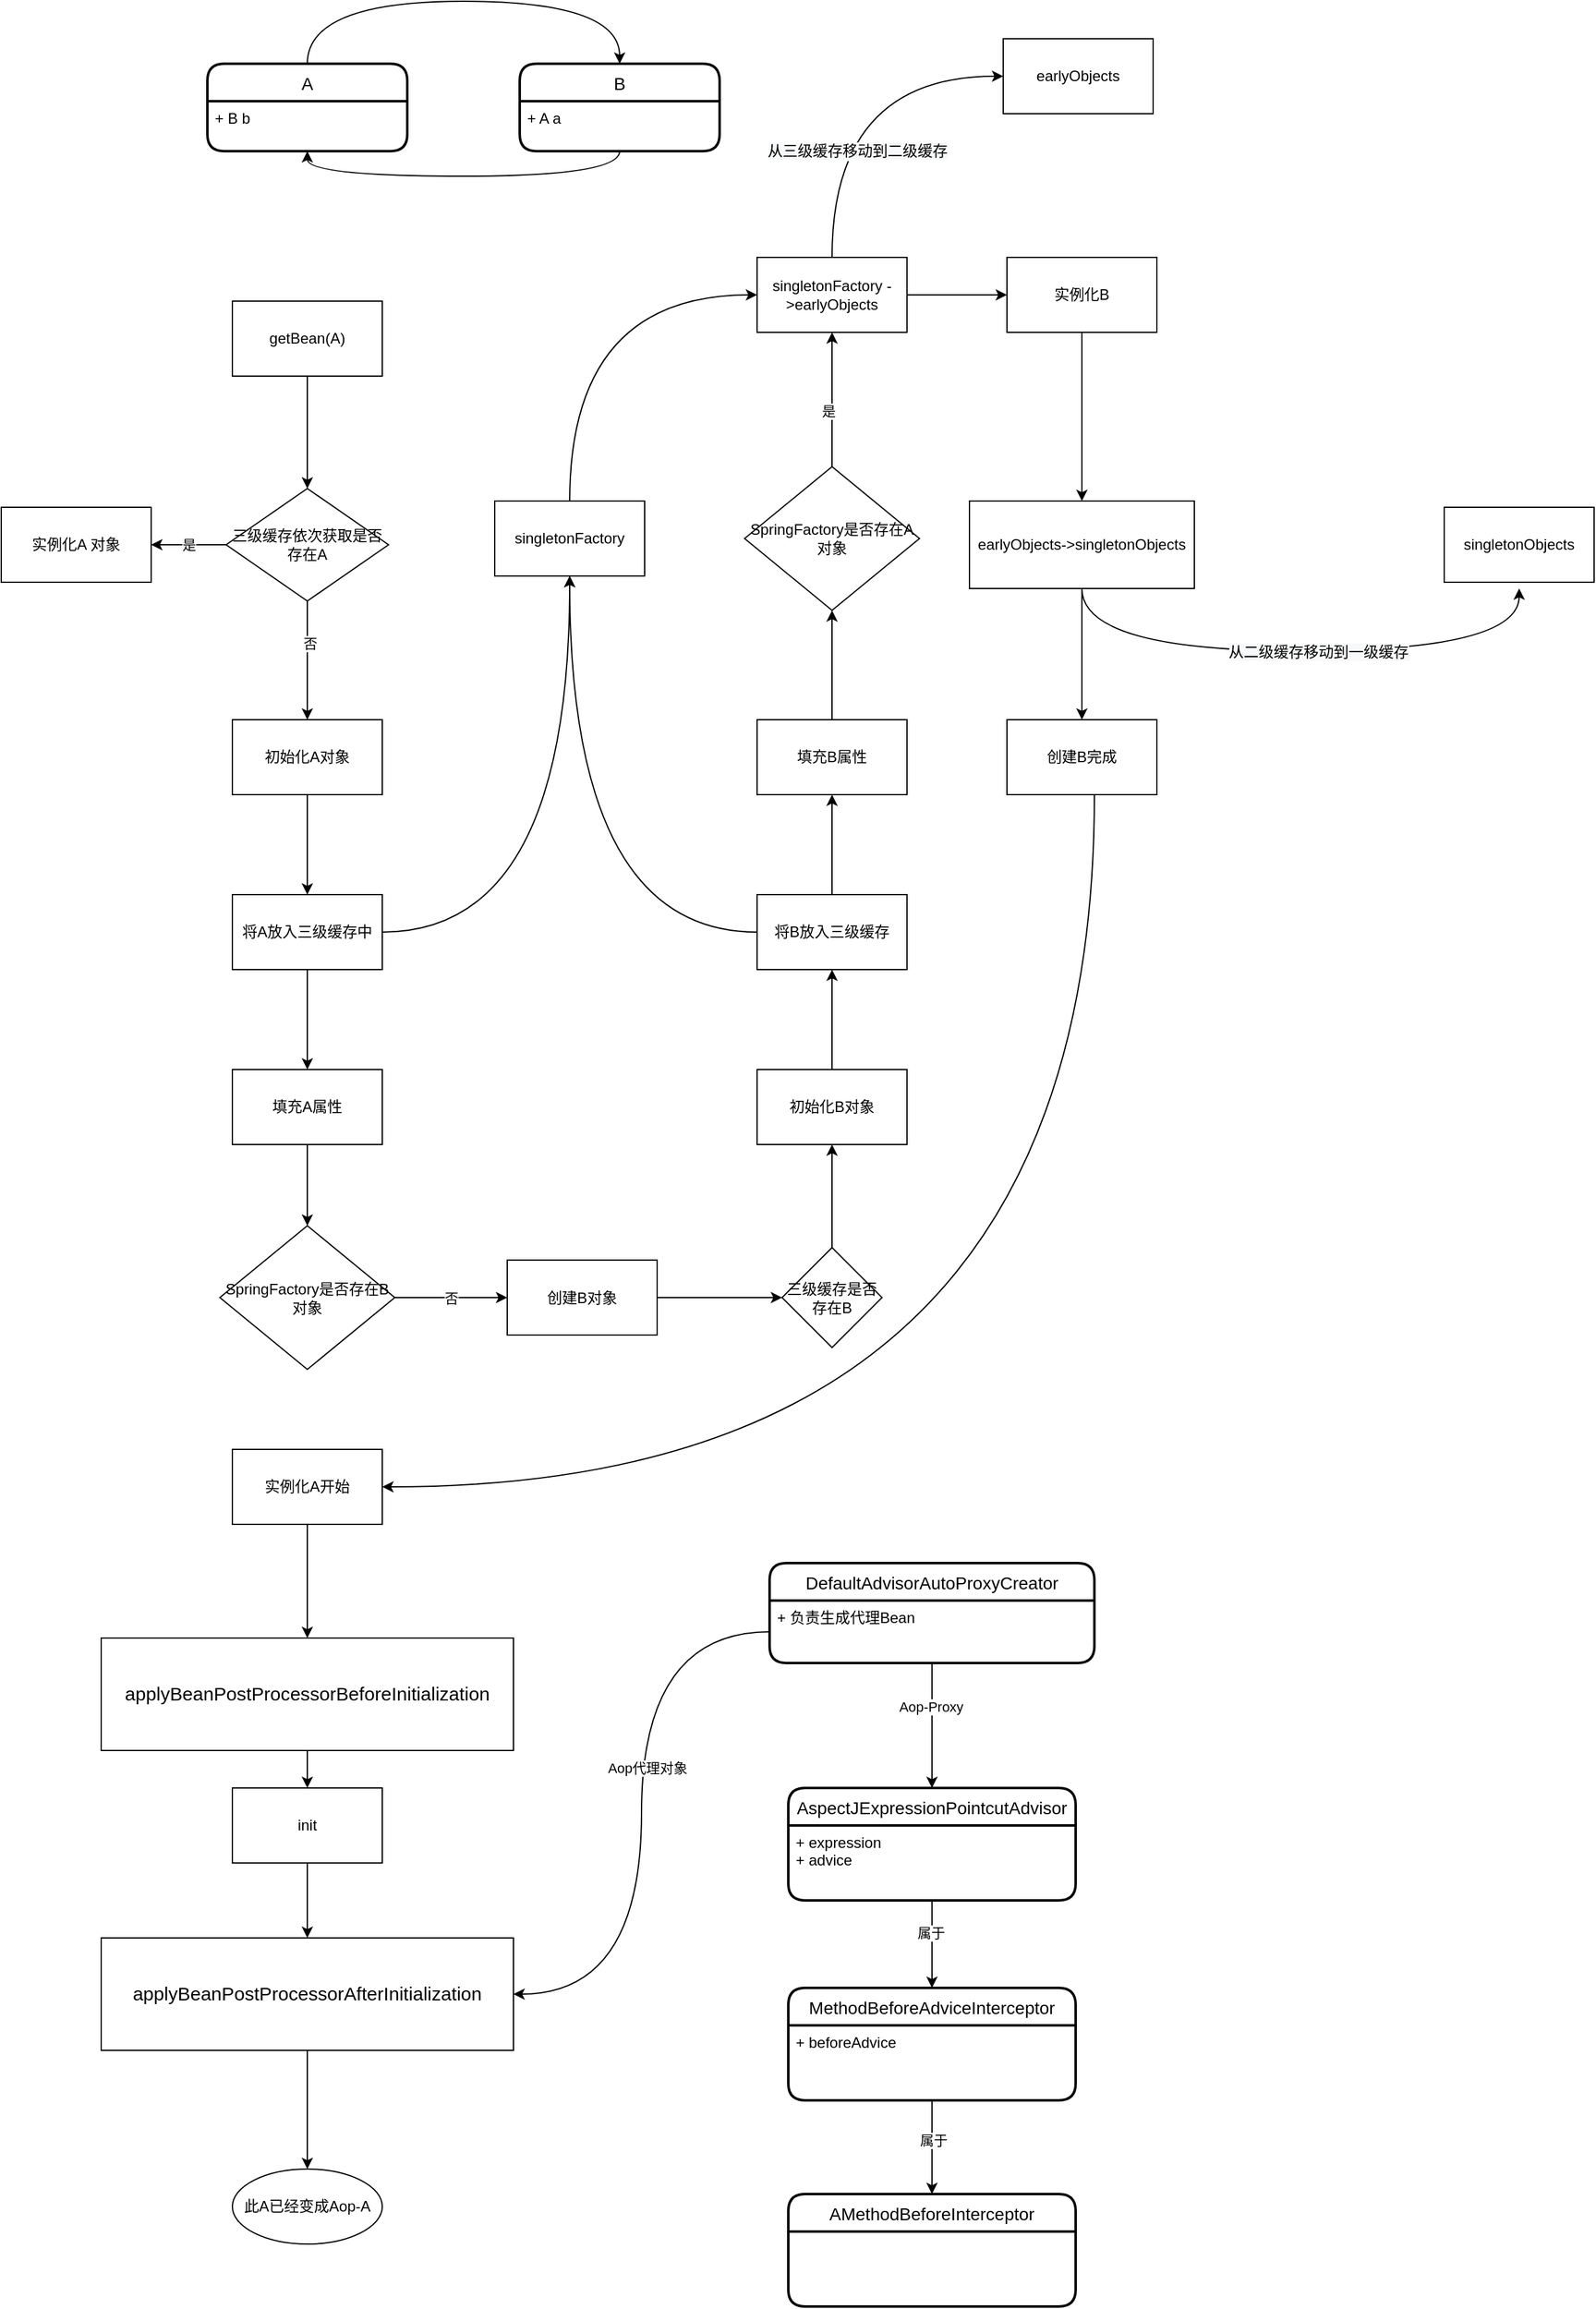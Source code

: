 <mxfile version="16.1.2" type="device"><diagram id="2GNyU-cTo2iOIblFx6S4" name="第 1 页"><mxGraphModel dx="2012" dy="721" grid="1" gridSize="10" guides="1" tooltips="1" connect="1" arrows="1" fold="1" page="1" pageScale="1" pageWidth="827" pageHeight="1169" math="0" shadow="0"><root><mxCell id="0"/><mxCell id="1" parent="0"/><mxCell id="ZQKIiVeVnKRKOoLoMpHo-21" style="edgeStyle=orthogonalEdgeStyle;rounded=0;orthogonalLoop=1;jettySize=auto;html=1;entryX=0.5;entryY=0;entryDx=0;entryDy=0;curved=1;exitX=0.5;exitY=0;exitDx=0;exitDy=0;" edge="1" parent="1" source="ZQKIiVeVnKRKOoLoMpHo-3" target="ZQKIiVeVnKRKOoLoMpHo-5"><mxGeometry relative="1" as="geometry"><Array as="points"><mxPoint x="150" y="10"/><mxPoint x="400" y="10"/></Array></mxGeometry></mxCell><mxCell id="ZQKIiVeVnKRKOoLoMpHo-3" value="A" style="swimlane;childLayout=stackLayout;horizontal=1;startSize=30;horizontalStack=0;rounded=1;fontSize=14;fontStyle=0;strokeWidth=2;resizeParent=0;resizeLast=1;shadow=0;dashed=0;align=center;" vertex="1" parent="1"><mxGeometry x="70" y="60" width="160" height="70" as="geometry"/></mxCell><mxCell id="ZQKIiVeVnKRKOoLoMpHo-4" value="+ B b" style="align=left;strokeColor=none;fillColor=none;spacingLeft=4;fontSize=12;verticalAlign=top;resizable=0;rotatable=0;part=1;" vertex="1" parent="ZQKIiVeVnKRKOoLoMpHo-3"><mxGeometry y="30" width="160" height="40" as="geometry"/></mxCell><mxCell id="ZQKIiVeVnKRKOoLoMpHo-5" value="B" style="swimlane;childLayout=stackLayout;horizontal=1;startSize=30;horizontalStack=0;rounded=1;fontSize=14;fontStyle=0;strokeWidth=2;resizeParent=0;resizeLast=1;shadow=0;dashed=0;align=center;" vertex="1" parent="1"><mxGeometry x="320" y="60" width="160" height="70" as="geometry"/></mxCell><mxCell id="ZQKIiVeVnKRKOoLoMpHo-6" value="+ A a" style="align=left;strokeColor=none;fillColor=none;spacingLeft=4;fontSize=12;verticalAlign=top;resizable=0;rotatable=0;part=1;" vertex="1" parent="ZQKIiVeVnKRKOoLoMpHo-5"><mxGeometry y="30" width="160" height="40" as="geometry"/></mxCell><mxCell id="ZQKIiVeVnKRKOoLoMpHo-7" value="DefaultAdvisorAutoProxyCreator" style="swimlane;childLayout=stackLayout;horizontal=1;startSize=30;horizontalStack=0;rounded=1;fontSize=14;fontStyle=0;strokeWidth=2;resizeParent=0;resizeLast=1;shadow=0;dashed=0;align=center;" vertex="1" parent="1"><mxGeometry x="520" y="1260" width="260" height="80" as="geometry"/></mxCell><mxCell id="ZQKIiVeVnKRKOoLoMpHo-8" value="+ 负责生成代理Bean" style="align=left;strokeColor=none;fillColor=none;spacingLeft=4;fontSize=12;verticalAlign=top;resizable=0;rotatable=0;part=1;" vertex="1" parent="ZQKIiVeVnKRKOoLoMpHo-7"><mxGeometry y="30" width="260" height="50" as="geometry"/></mxCell><mxCell id="ZQKIiVeVnKRKOoLoMpHo-9" value="AspectJExpressionPointcutAdvisor" style="swimlane;childLayout=stackLayout;horizontal=1;startSize=30;horizontalStack=0;rounded=1;fontSize=14;fontStyle=0;strokeWidth=2;resizeParent=0;resizeLast=1;shadow=0;dashed=0;align=center;" vertex="1" parent="1"><mxGeometry x="535" y="1440" width="230" height="90" as="geometry"/></mxCell><mxCell id="ZQKIiVeVnKRKOoLoMpHo-10" value="+ expression&#10;+ advice" style="align=left;strokeColor=none;fillColor=none;spacingLeft=4;fontSize=12;verticalAlign=top;resizable=0;rotatable=0;part=1;" vertex="1" parent="ZQKIiVeVnKRKOoLoMpHo-9"><mxGeometry y="30" width="230" height="60" as="geometry"/></mxCell><mxCell id="ZQKIiVeVnKRKOoLoMpHo-17" style="edgeStyle=orthogonalEdgeStyle;rounded=0;orthogonalLoop=1;jettySize=auto;html=1;" edge="1" parent="1" source="ZQKIiVeVnKRKOoLoMpHo-11" target="ZQKIiVeVnKRKOoLoMpHo-14"><mxGeometry relative="1" as="geometry"><mxPoint x="651" y="1770" as="targetPoint"/><Array as="points"/></mxGeometry></mxCell><mxCell id="ZQKIiVeVnKRKOoLoMpHo-19" value="属于" style="edgeLabel;html=1;align=center;verticalAlign=middle;resizable=0;points=[];" vertex="1" connectable="0" parent="ZQKIiVeVnKRKOoLoMpHo-17"><mxGeometry x="-0.152" y="1" relative="1" as="geometry"><mxPoint as="offset"/></mxGeometry></mxCell><mxCell id="ZQKIiVeVnKRKOoLoMpHo-11" value="MethodBeforeAdviceInterceptor" style="swimlane;childLayout=stackLayout;horizontal=1;startSize=30;horizontalStack=0;rounded=1;fontSize=14;fontStyle=0;strokeWidth=2;resizeParent=0;resizeLast=1;shadow=0;dashed=0;align=center;" vertex="1" parent="1"><mxGeometry x="535" y="1600" width="230" height="90" as="geometry"/></mxCell><mxCell id="ZQKIiVeVnKRKOoLoMpHo-12" value="+ beforeAdvice" style="align=left;strokeColor=none;fillColor=none;spacingLeft=4;fontSize=12;verticalAlign=top;resizable=0;rotatable=0;part=1;" vertex="1" parent="ZQKIiVeVnKRKOoLoMpHo-11"><mxGeometry y="30" width="230" height="60" as="geometry"/></mxCell><mxCell id="ZQKIiVeVnKRKOoLoMpHo-14" value="AMethodBeforeInterceptor" style="swimlane;childLayout=stackLayout;horizontal=1;startSize=30;horizontalStack=0;rounded=1;fontSize=14;fontStyle=0;strokeWidth=2;resizeParent=0;resizeLast=1;shadow=0;dashed=0;align=center;" vertex="1" parent="1"><mxGeometry x="535" y="1765" width="230" height="90" as="geometry"/></mxCell><mxCell id="ZQKIiVeVnKRKOoLoMpHo-18" style="edgeStyle=orthogonalEdgeStyle;rounded=0;orthogonalLoop=1;jettySize=auto;html=1;" edge="1" parent="1" source="ZQKIiVeVnKRKOoLoMpHo-10" target="ZQKIiVeVnKRKOoLoMpHo-11"><mxGeometry relative="1" as="geometry"/></mxCell><mxCell id="ZQKIiVeVnKRKOoLoMpHo-20" value="属于" style="edgeLabel;html=1;align=center;verticalAlign=middle;resizable=0;points=[];" vertex="1" connectable="0" parent="ZQKIiVeVnKRKOoLoMpHo-18"><mxGeometry x="-0.267" y="-1" relative="1" as="geometry"><mxPoint as="offset"/></mxGeometry></mxCell><mxCell id="ZQKIiVeVnKRKOoLoMpHo-23" style="edgeStyle=orthogonalEdgeStyle;curved=1;rounded=0;orthogonalLoop=1;jettySize=auto;html=1;entryX=0.5;entryY=1;entryDx=0;entryDy=0;" edge="1" parent="1" source="ZQKIiVeVnKRKOoLoMpHo-6" target="ZQKIiVeVnKRKOoLoMpHo-4"><mxGeometry relative="1" as="geometry"><Array as="points"><mxPoint x="400" y="150"/><mxPoint x="150" y="150"/></Array></mxGeometry></mxCell><mxCell id="ZQKIiVeVnKRKOoLoMpHo-28" value="" style="edgeStyle=orthogonalEdgeStyle;curved=1;rounded=0;orthogonalLoop=1;jettySize=auto;html=1;" edge="1" parent="1" source="ZQKIiVeVnKRKOoLoMpHo-24" target="ZQKIiVeVnKRKOoLoMpHo-29"><mxGeometry relative="1" as="geometry"><mxPoint x="150" y="390" as="targetPoint"/></mxGeometry></mxCell><mxCell id="ZQKIiVeVnKRKOoLoMpHo-24" value="getBean(A)" style="rounded=0;whiteSpace=wrap;html=1;" vertex="1" parent="1"><mxGeometry x="90" y="250" width="120" height="60" as="geometry"/></mxCell><mxCell id="ZQKIiVeVnKRKOoLoMpHo-25" style="edgeStyle=orthogonalEdgeStyle;curved=1;rounded=0;orthogonalLoop=1;jettySize=auto;html=1;" edge="1" parent="1" source="ZQKIiVeVnKRKOoLoMpHo-8" target="ZQKIiVeVnKRKOoLoMpHo-9"><mxGeometry relative="1" as="geometry"/></mxCell><mxCell id="ZQKIiVeVnKRKOoLoMpHo-26" value="Aop-Proxy" style="edgeLabel;html=1;align=center;verticalAlign=middle;resizable=0;points=[];" vertex="1" connectable="0" parent="ZQKIiVeVnKRKOoLoMpHo-25"><mxGeometry x="-0.303" y="-1" relative="1" as="geometry"><mxPoint as="offset"/></mxGeometry></mxCell><mxCell id="ZQKIiVeVnKRKOoLoMpHo-32" value="" style="edgeStyle=orthogonalEdgeStyle;curved=1;rounded=0;orthogonalLoop=1;jettySize=auto;html=1;" edge="1" parent="1" source="ZQKIiVeVnKRKOoLoMpHo-29" target="ZQKIiVeVnKRKOoLoMpHo-31"><mxGeometry relative="1" as="geometry"/></mxCell><mxCell id="ZQKIiVeVnKRKOoLoMpHo-33" value="否" style="edgeLabel;html=1;align=center;verticalAlign=middle;resizable=0;points=[];" vertex="1" connectable="0" parent="ZQKIiVeVnKRKOoLoMpHo-32"><mxGeometry x="-0.284" y="2" relative="1" as="geometry"><mxPoint as="offset"/></mxGeometry></mxCell><mxCell id="ZQKIiVeVnKRKOoLoMpHo-39" value="是" style="edgeStyle=orthogonalEdgeStyle;curved=1;rounded=0;orthogonalLoop=1;jettySize=auto;html=1;" edge="1" parent="1" source="ZQKIiVeVnKRKOoLoMpHo-29" target="ZQKIiVeVnKRKOoLoMpHo-38"><mxGeometry relative="1" as="geometry"/></mxCell><mxCell id="ZQKIiVeVnKRKOoLoMpHo-29" value="&lt;span&gt;三级缓存依次获取是否存在A&lt;/span&gt;" style="rhombus;whiteSpace=wrap;html=1;rounded=0;" vertex="1" parent="1"><mxGeometry x="85" y="400" width="130" height="90" as="geometry"/></mxCell><mxCell id="ZQKIiVeVnKRKOoLoMpHo-35" value="" style="edgeStyle=orthogonalEdgeStyle;curved=1;rounded=0;orthogonalLoop=1;jettySize=auto;html=1;" edge="1" parent="1" source="ZQKIiVeVnKRKOoLoMpHo-31" target="ZQKIiVeVnKRKOoLoMpHo-34"><mxGeometry relative="1" as="geometry"/></mxCell><mxCell id="ZQKIiVeVnKRKOoLoMpHo-31" value="初始化A对象" style="whiteSpace=wrap;html=1;rounded=0;" vertex="1" parent="1"><mxGeometry x="90" y="585" width="120" height="60" as="geometry"/></mxCell><mxCell id="ZQKIiVeVnKRKOoLoMpHo-37" value="" style="edgeStyle=orthogonalEdgeStyle;curved=1;rounded=0;orthogonalLoop=1;jettySize=auto;html=1;" edge="1" parent="1" source="ZQKIiVeVnKRKOoLoMpHo-34" target="ZQKIiVeVnKRKOoLoMpHo-36"><mxGeometry relative="1" as="geometry"/></mxCell><mxCell id="ZQKIiVeVnKRKOoLoMpHo-41" value="" style="edgeStyle=orthogonalEdgeStyle;curved=1;rounded=0;orthogonalLoop=1;jettySize=auto;html=1;" edge="1" parent="1" source="ZQKIiVeVnKRKOoLoMpHo-34" target="ZQKIiVeVnKRKOoLoMpHo-40"><mxGeometry relative="1" as="geometry"/></mxCell><mxCell id="ZQKIiVeVnKRKOoLoMpHo-34" value="将A放入三级缓存中" style="whiteSpace=wrap;html=1;rounded=0;" vertex="1" parent="1"><mxGeometry x="90" y="725" width="120" height="60" as="geometry"/></mxCell><mxCell id="ZQKIiVeVnKRKOoLoMpHo-65" style="edgeStyle=orthogonalEdgeStyle;curved=1;rounded=0;orthogonalLoop=1;jettySize=auto;html=1;entryX=0;entryY=0.5;entryDx=0;entryDy=0;" edge="1" parent="1" source="ZQKIiVeVnKRKOoLoMpHo-36" target="ZQKIiVeVnKRKOoLoMpHo-62"><mxGeometry relative="1" as="geometry"><Array as="points"><mxPoint x="360" y="245"/></Array></mxGeometry></mxCell><mxCell id="ZQKIiVeVnKRKOoLoMpHo-36" value="singletonFactory" style="whiteSpace=wrap;html=1;rounded=0;" vertex="1" parent="1"><mxGeometry x="300" y="410" width="120" height="60" as="geometry"/></mxCell><mxCell id="ZQKIiVeVnKRKOoLoMpHo-38" value="实例化A 对象" style="whiteSpace=wrap;html=1;rounded=0;" vertex="1" parent="1"><mxGeometry x="-95" y="415" width="120" height="60" as="geometry"/></mxCell><mxCell id="ZQKIiVeVnKRKOoLoMpHo-43" value="" style="edgeStyle=orthogonalEdgeStyle;curved=1;rounded=0;orthogonalLoop=1;jettySize=auto;html=1;" edge="1" parent="1" source="ZQKIiVeVnKRKOoLoMpHo-40" target="ZQKIiVeVnKRKOoLoMpHo-42"><mxGeometry relative="1" as="geometry"/></mxCell><mxCell id="ZQKIiVeVnKRKOoLoMpHo-40" value="填充A属性" style="whiteSpace=wrap;html=1;rounded=0;" vertex="1" parent="1"><mxGeometry x="90" y="865" width="120" height="60" as="geometry"/></mxCell><mxCell id="ZQKIiVeVnKRKOoLoMpHo-45" value="否" style="edgeStyle=orthogonalEdgeStyle;curved=1;rounded=0;orthogonalLoop=1;jettySize=auto;html=1;" edge="1" parent="1" source="ZQKIiVeVnKRKOoLoMpHo-42" target="ZQKIiVeVnKRKOoLoMpHo-44"><mxGeometry relative="1" as="geometry"/></mxCell><mxCell id="ZQKIiVeVnKRKOoLoMpHo-42" value="SpringFactory是否存在B对象" style="rhombus;whiteSpace=wrap;html=1;rounded=0;" vertex="1" parent="1"><mxGeometry x="80" y="990" width="140" height="115" as="geometry"/></mxCell><mxCell id="ZQKIiVeVnKRKOoLoMpHo-49" value="" style="edgeStyle=orthogonalEdgeStyle;curved=1;rounded=0;orthogonalLoop=1;jettySize=auto;html=1;" edge="1" parent="1" source="ZQKIiVeVnKRKOoLoMpHo-44" target="ZQKIiVeVnKRKOoLoMpHo-48"><mxGeometry relative="1" as="geometry"/></mxCell><mxCell id="ZQKIiVeVnKRKOoLoMpHo-44" value="创建B对象" style="whiteSpace=wrap;html=1;rounded=0;" vertex="1" parent="1"><mxGeometry x="310" y="1017.5" width="120" height="60" as="geometry"/></mxCell><mxCell id="ZQKIiVeVnKRKOoLoMpHo-51" value="" style="edgeStyle=orthogonalEdgeStyle;curved=1;rounded=0;orthogonalLoop=1;jettySize=auto;html=1;" edge="1" parent="1" source="ZQKIiVeVnKRKOoLoMpHo-48" target="ZQKIiVeVnKRKOoLoMpHo-50"><mxGeometry relative="1" as="geometry"/></mxCell><mxCell id="ZQKIiVeVnKRKOoLoMpHo-48" value="三级缓存是否存在B" style="rhombus;whiteSpace=wrap;html=1;rounded=0;" vertex="1" parent="1"><mxGeometry x="530" y="1007.5" width="80" height="80" as="geometry"/></mxCell><mxCell id="ZQKIiVeVnKRKOoLoMpHo-53" value="" style="edgeStyle=orthogonalEdgeStyle;curved=1;rounded=0;orthogonalLoop=1;jettySize=auto;html=1;" edge="1" parent="1" source="ZQKIiVeVnKRKOoLoMpHo-50" target="ZQKIiVeVnKRKOoLoMpHo-52"><mxGeometry relative="1" as="geometry"/></mxCell><mxCell id="ZQKIiVeVnKRKOoLoMpHo-50" value="初始化B对象" style="whiteSpace=wrap;html=1;rounded=0;" vertex="1" parent="1"><mxGeometry x="510" y="865" width="120" height="60" as="geometry"/></mxCell><mxCell id="ZQKIiVeVnKRKOoLoMpHo-54" style="edgeStyle=orthogonalEdgeStyle;curved=1;rounded=0;orthogonalLoop=1;jettySize=auto;html=1;entryX=0.5;entryY=1;entryDx=0;entryDy=0;" edge="1" parent="1" source="ZQKIiVeVnKRKOoLoMpHo-52" target="ZQKIiVeVnKRKOoLoMpHo-36"><mxGeometry relative="1" as="geometry"/></mxCell><mxCell id="ZQKIiVeVnKRKOoLoMpHo-56" value="" style="edgeStyle=orthogonalEdgeStyle;curved=1;rounded=0;orthogonalLoop=1;jettySize=auto;html=1;" edge="1" parent="1" source="ZQKIiVeVnKRKOoLoMpHo-52" target="ZQKIiVeVnKRKOoLoMpHo-55"><mxGeometry relative="1" as="geometry"/></mxCell><mxCell id="ZQKIiVeVnKRKOoLoMpHo-52" value="将B放入三级缓存" style="whiteSpace=wrap;html=1;rounded=0;" vertex="1" parent="1"><mxGeometry x="510" y="725" width="120" height="60" as="geometry"/></mxCell><mxCell id="ZQKIiVeVnKRKOoLoMpHo-58" value="" style="edgeStyle=orthogonalEdgeStyle;curved=1;rounded=0;orthogonalLoop=1;jettySize=auto;html=1;" edge="1" parent="1" source="ZQKIiVeVnKRKOoLoMpHo-55" target="ZQKIiVeVnKRKOoLoMpHo-59"><mxGeometry relative="1" as="geometry"><mxPoint x="570" y="500" as="targetPoint"/></mxGeometry></mxCell><mxCell id="ZQKIiVeVnKRKOoLoMpHo-55" value="填充B属性" style="whiteSpace=wrap;html=1;rounded=0;" vertex="1" parent="1"><mxGeometry x="510" y="585" width="120" height="60" as="geometry"/></mxCell><mxCell id="ZQKIiVeVnKRKOoLoMpHo-63" value="" style="edgeStyle=orthogonalEdgeStyle;curved=1;rounded=0;orthogonalLoop=1;jettySize=auto;html=1;" edge="1" parent="1" source="ZQKIiVeVnKRKOoLoMpHo-59" target="ZQKIiVeVnKRKOoLoMpHo-62"><mxGeometry relative="1" as="geometry"/></mxCell><mxCell id="ZQKIiVeVnKRKOoLoMpHo-64" value="是" style="edgeLabel;html=1;align=center;verticalAlign=middle;resizable=0;points=[];" vertex="1" connectable="0" parent="ZQKIiVeVnKRKOoLoMpHo-63"><mxGeometry x="-0.175" y="3" relative="1" as="geometry"><mxPoint as="offset"/></mxGeometry></mxCell><mxCell id="ZQKIiVeVnKRKOoLoMpHo-59" value="SpringFactory是否存在A对象" style="rhombus;whiteSpace=wrap;html=1;rounded=0;" vertex="1" parent="1"><mxGeometry x="500" y="382.5" width="140" height="115" as="geometry"/></mxCell><mxCell id="ZQKIiVeVnKRKOoLoMpHo-68" value="" style="edgeStyle=orthogonalEdgeStyle;curved=1;rounded=0;orthogonalLoop=1;jettySize=auto;html=1;" edge="1" parent="1" source="ZQKIiVeVnKRKOoLoMpHo-62" target="ZQKIiVeVnKRKOoLoMpHo-67"><mxGeometry relative="1" as="geometry"/></mxCell><mxCell id="ZQKIiVeVnKRKOoLoMpHo-74" style="edgeStyle=orthogonalEdgeStyle;curved=1;rounded=0;orthogonalLoop=1;jettySize=auto;html=1;entryX=0;entryY=0.5;entryDx=0;entryDy=0;" edge="1" parent="1" source="ZQKIiVeVnKRKOoLoMpHo-62" target="ZQKIiVeVnKRKOoLoMpHo-75"><mxGeometry relative="1" as="geometry"><mxPoint x="710" y="70" as="targetPoint"/><Array as="points"><mxPoint x="570" y="70"/></Array></mxGeometry></mxCell><mxCell id="ZQKIiVeVnKRKOoLoMpHo-79" value="&lt;span style=&quot;font-size: 12px ; background-color: rgb(248 , 249 , 250)&quot;&gt;从三级缓存移动到二级缓存&lt;/span&gt;" style="edgeLabel;html=1;align=center;verticalAlign=middle;resizable=0;points=[];" vertex="1" connectable="0" parent="ZQKIiVeVnKRKOoLoMpHo-74"><mxGeometry x="0.298" y="-35" relative="1" as="geometry"><mxPoint x="-18" y="25" as="offset"/></mxGeometry></mxCell><mxCell id="ZQKIiVeVnKRKOoLoMpHo-62" value="singletonFactory -&amp;gt;earlyObjects" style="whiteSpace=wrap;html=1;rounded=0;" vertex="1" parent="1"><mxGeometry x="510" y="215" width="120" height="60" as="geometry"/></mxCell><mxCell id="ZQKIiVeVnKRKOoLoMpHo-70" value="" style="edgeStyle=orthogonalEdgeStyle;curved=1;rounded=0;orthogonalLoop=1;jettySize=auto;html=1;" edge="1" parent="1" source="ZQKIiVeVnKRKOoLoMpHo-67" target="ZQKIiVeVnKRKOoLoMpHo-69"><mxGeometry relative="1" as="geometry"/></mxCell><mxCell id="ZQKIiVeVnKRKOoLoMpHo-67" value="实例化B" style="whiteSpace=wrap;html=1;rounded=0;" vertex="1" parent="1"><mxGeometry x="710" y="215" width="120" height="60" as="geometry"/></mxCell><mxCell id="ZQKIiVeVnKRKOoLoMpHo-73" value="" style="edgeStyle=orthogonalEdgeStyle;curved=1;rounded=0;orthogonalLoop=1;jettySize=auto;html=1;" edge="1" parent="1" source="ZQKIiVeVnKRKOoLoMpHo-69" target="ZQKIiVeVnKRKOoLoMpHo-72"><mxGeometry relative="1" as="geometry"/></mxCell><mxCell id="ZQKIiVeVnKRKOoLoMpHo-77" style="edgeStyle=orthogonalEdgeStyle;curved=1;rounded=0;orthogonalLoop=1;jettySize=auto;html=1;" edge="1" parent="1" source="ZQKIiVeVnKRKOoLoMpHo-69"><mxGeometry relative="1" as="geometry"><mxPoint x="1120" y="480" as="targetPoint"/><Array as="points"><mxPoint x="770" y="530"/><mxPoint x="1120" y="530"/></Array></mxGeometry></mxCell><mxCell id="ZQKIiVeVnKRKOoLoMpHo-78" value="&lt;span style=&quot;font-size: 12px ; background-color: rgb(248 , 249 , 250)&quot;&gt;从二级缓存移动到一级缓存&lt;/span&gt;" style="edgeLabel;html=1;align=center;verticalAlign=middle;resizable=0;points=[];" vertex="1" connectable="0" parent="ZQKIiVeVnKRKOoLoMpHo-77"><mxGeometry x="0.061" y="-1" relative="1" as="geometry"><mxPoint as="offset"/></mxGeometry></mxCell><mxCell id="ZQKIiVeVnKRKOoLoMpHo-69" value="&lt;span&gt;earlyObjects-&amp;gt;singletonObjects&lt;/span&gt;" style="whiteSpace=wrap;html=1;rounded=0;" vertex="1" parent="1"><mxGeometry x="680" y="410" width="180" height="70" as="geometry"/></mxCell><mxCell id="ZQKIiVeVnKRKOoLoMpHo-80" style="edgeStyle=orthogonalEdgeStyle;curved=1;rounded=0;orthogonalLoop=1;jettySize=auto;html=1;entryX=1;entryY=0.5;entryDx=0;entryDy=0;" edge="1" parent="1" source="ZQKIiVeVnKRKOoLoMpHo-72" target="ZQKIiVeVnKRKOoLoMpHo-81"><mxGeometry relative="1" as="geometry"><mxPoint x="500" y="1150" as="targetPoint"/><Array as="points"><mxPoint x="780" y="1199"/></Array></mxGeometry></mxCell><mxCell id="ZQKIiVeVnKRKOoLoMpHo-72" value="创建B完成" style="whiteSpace=wrap;html=1;rounded=0;" vertex="1" parent="1"><mxGeometry x="710" y="585" width="120" height="60" as="geometry"/></mxCell><mxCell id="ZQKIiVeVnKRKOoLoMpHo-75" value="&lt;span&gt;earlyObjects&lt;/span&gt;" style="rounded=0;whiteSpace=wrap;html=1;" vertex="1" parent="1"><mxGeometry x="707" y="40" width="120" height="60" as="geometry"/></mxCell><mxCell id="ZQKIiVeVnKRKOoLoMpHo-76" value="singletonObjects" style="rounded=0;whiteSpace=wrap;html=1;" vertex="1" parent="1"><mxGeometry x="1060" y="415" width="120" height="60" as="geometry"/></mxCell><mxCell id="ZQKIiVeVnKRKOoLoMpHo-85" value="" style="edgeStyle=orthogonalEdgeStyle;curved=1;rounded=0;orthogonalLoop=1;jettySize=auto;html=1;" edge="1" parent="1" source="ZQKIiVeVnKRKOoLoMpHo-81" target="ZQKIiVeVnKRKOoLoMpHo-83"><mxGeometry relative="1" as="geometry"/></mxCell><mxCell id="ZQKIiVeVnKRKOoLoMpHo-81" value="实例化A开始" style="rounded=0;whiteSpace=wrap;html=1;" vertex="1" parent="1"><mxGeometry x="90" y="1169" width="120" height="60" as="geometry"/></mxCell><mxCell id="ZQKIiVeVnKRKOoLoMpHo-91" value="" style="edgeStyle=orthogonalEdgeStyle;curved=1;rounded=0;orthogonalLoop=1;jettySize=auto;html=1;" edge="1" parent="1" source="ZQKIiVeVnKRKOoLoMpHo-82" target="ZQKIiVeVnKRKOoLoMpHo-90"><mxGeometry relative="1" as="geometry"/></mxCell><mxCell id="ZQKIiVeVnKRKOoLoMpHo-82" value="&lt;span style=&quot;font-size: 15.067px&quot;&gt;applyBeanPostProcessorAfterInitialization&lt;/span&gt;" style="rounded=0;whiteSpace=wrap;html=1;" vertex="1" parent="1"><mxGeometry x="-15" y="1560" width="330" height="90" as="geometry"/></mxCell><mxCell id="ZQKIiVeVnKRKOoLoMpHo-86" value="" style="edgeStyle=orthogonalEdgeStyle;curved=1;rounded=0;orthogonalLoop=1;jettySize=auto;html=1;" edge="1" parent="1" source="ZQKIiVeVnKRKOoLoMpHo-83" target="ZQKIiVeVnKRKOoLoMpHo-84"><mxGeometry relative="1" as="geometry"/></mxCell><mxCell id="ZQKIiVeVnKRKOoLoMpHo-83" value="&lt;span style=&quot;font-size: 15.067px&quot;&gt;applyBeanPostProcessorBeforeInitialization&lt;/span&gt;" style="rounded=0;whiteSpace=wrap;html=1;" vertex="1" parent="1"><mxGeometry x="-15" y="1320" width="330" height="90" as="geometry"/></mxCell><mxCell id="ZQKIiVeVnKRKOoLoMpHo-87" value="" style="edgeStyle=orthogonalEdgeStyle;curved=1;rounded=0;orthogonalLoop=1;jettySize=auto;html=1;" edge="1" parent="1" source="ZQKIiVeVnKRKOoLoMpHo-84" target="ZQKIiVeVnKRKOoLoMpHo-82"><mxGeometry relative="1" as="geometry"/></mxCell><mxCell id="ZQKIiVeVnKRKOoLoMpHo-84" value="init" style="rounded=0;whiteSpace=wrap;html=1;" vertex="1" parent="1"><mxGeometry x="90" y="1440" width="120" height="60" as="geometry"/></mxCell><mxCell id="ZQKIiVeVnKRKOoLoMpHo-90" value="此A已经变成Aop-A" style="ellipse;whiteSpace=wrap;html=1;rounded=0;" vertex="1" parent="1"><mxGeometry x="90" y="1745" width="120" height="60" as="geometry"/></mxCell><mxCell id="ZQKIiVeVnKRKOoLoMpHo-92" style="edgeStyle=orthogonalEdgeStyle;curved=1;rounded=0;orthogonalLoop=1;jettySize=auto;html=1;entryX=1;entryY=0.5;entryDx=0;entryDy=0;" edge="1" parent="1" source="ZQKIiVeVnKRKOoLoMpHo-8" target="ZQKIiVeVnKRKOoLoMpHo-82"><mxGeometry relative="1" as="geometry"/></mxCell><mxCell id="ZQKIiVeVnKRKOoLoMpHo-93" value="Aop代理对象" style="edgeLabel;html=1;align=center;verticalAlign=middle;resizable=0;points=[];" vertex="1" connectable="0" parent="ZQKIiVeVnKRKOoLoMpHo-92"><mxGeometry x="-0.145" y="4" relative="1" as="geometry"><mxPoint as="offset"/></mxGeometry></mxCell></root></mxGraphModel></diagram></mxfile>